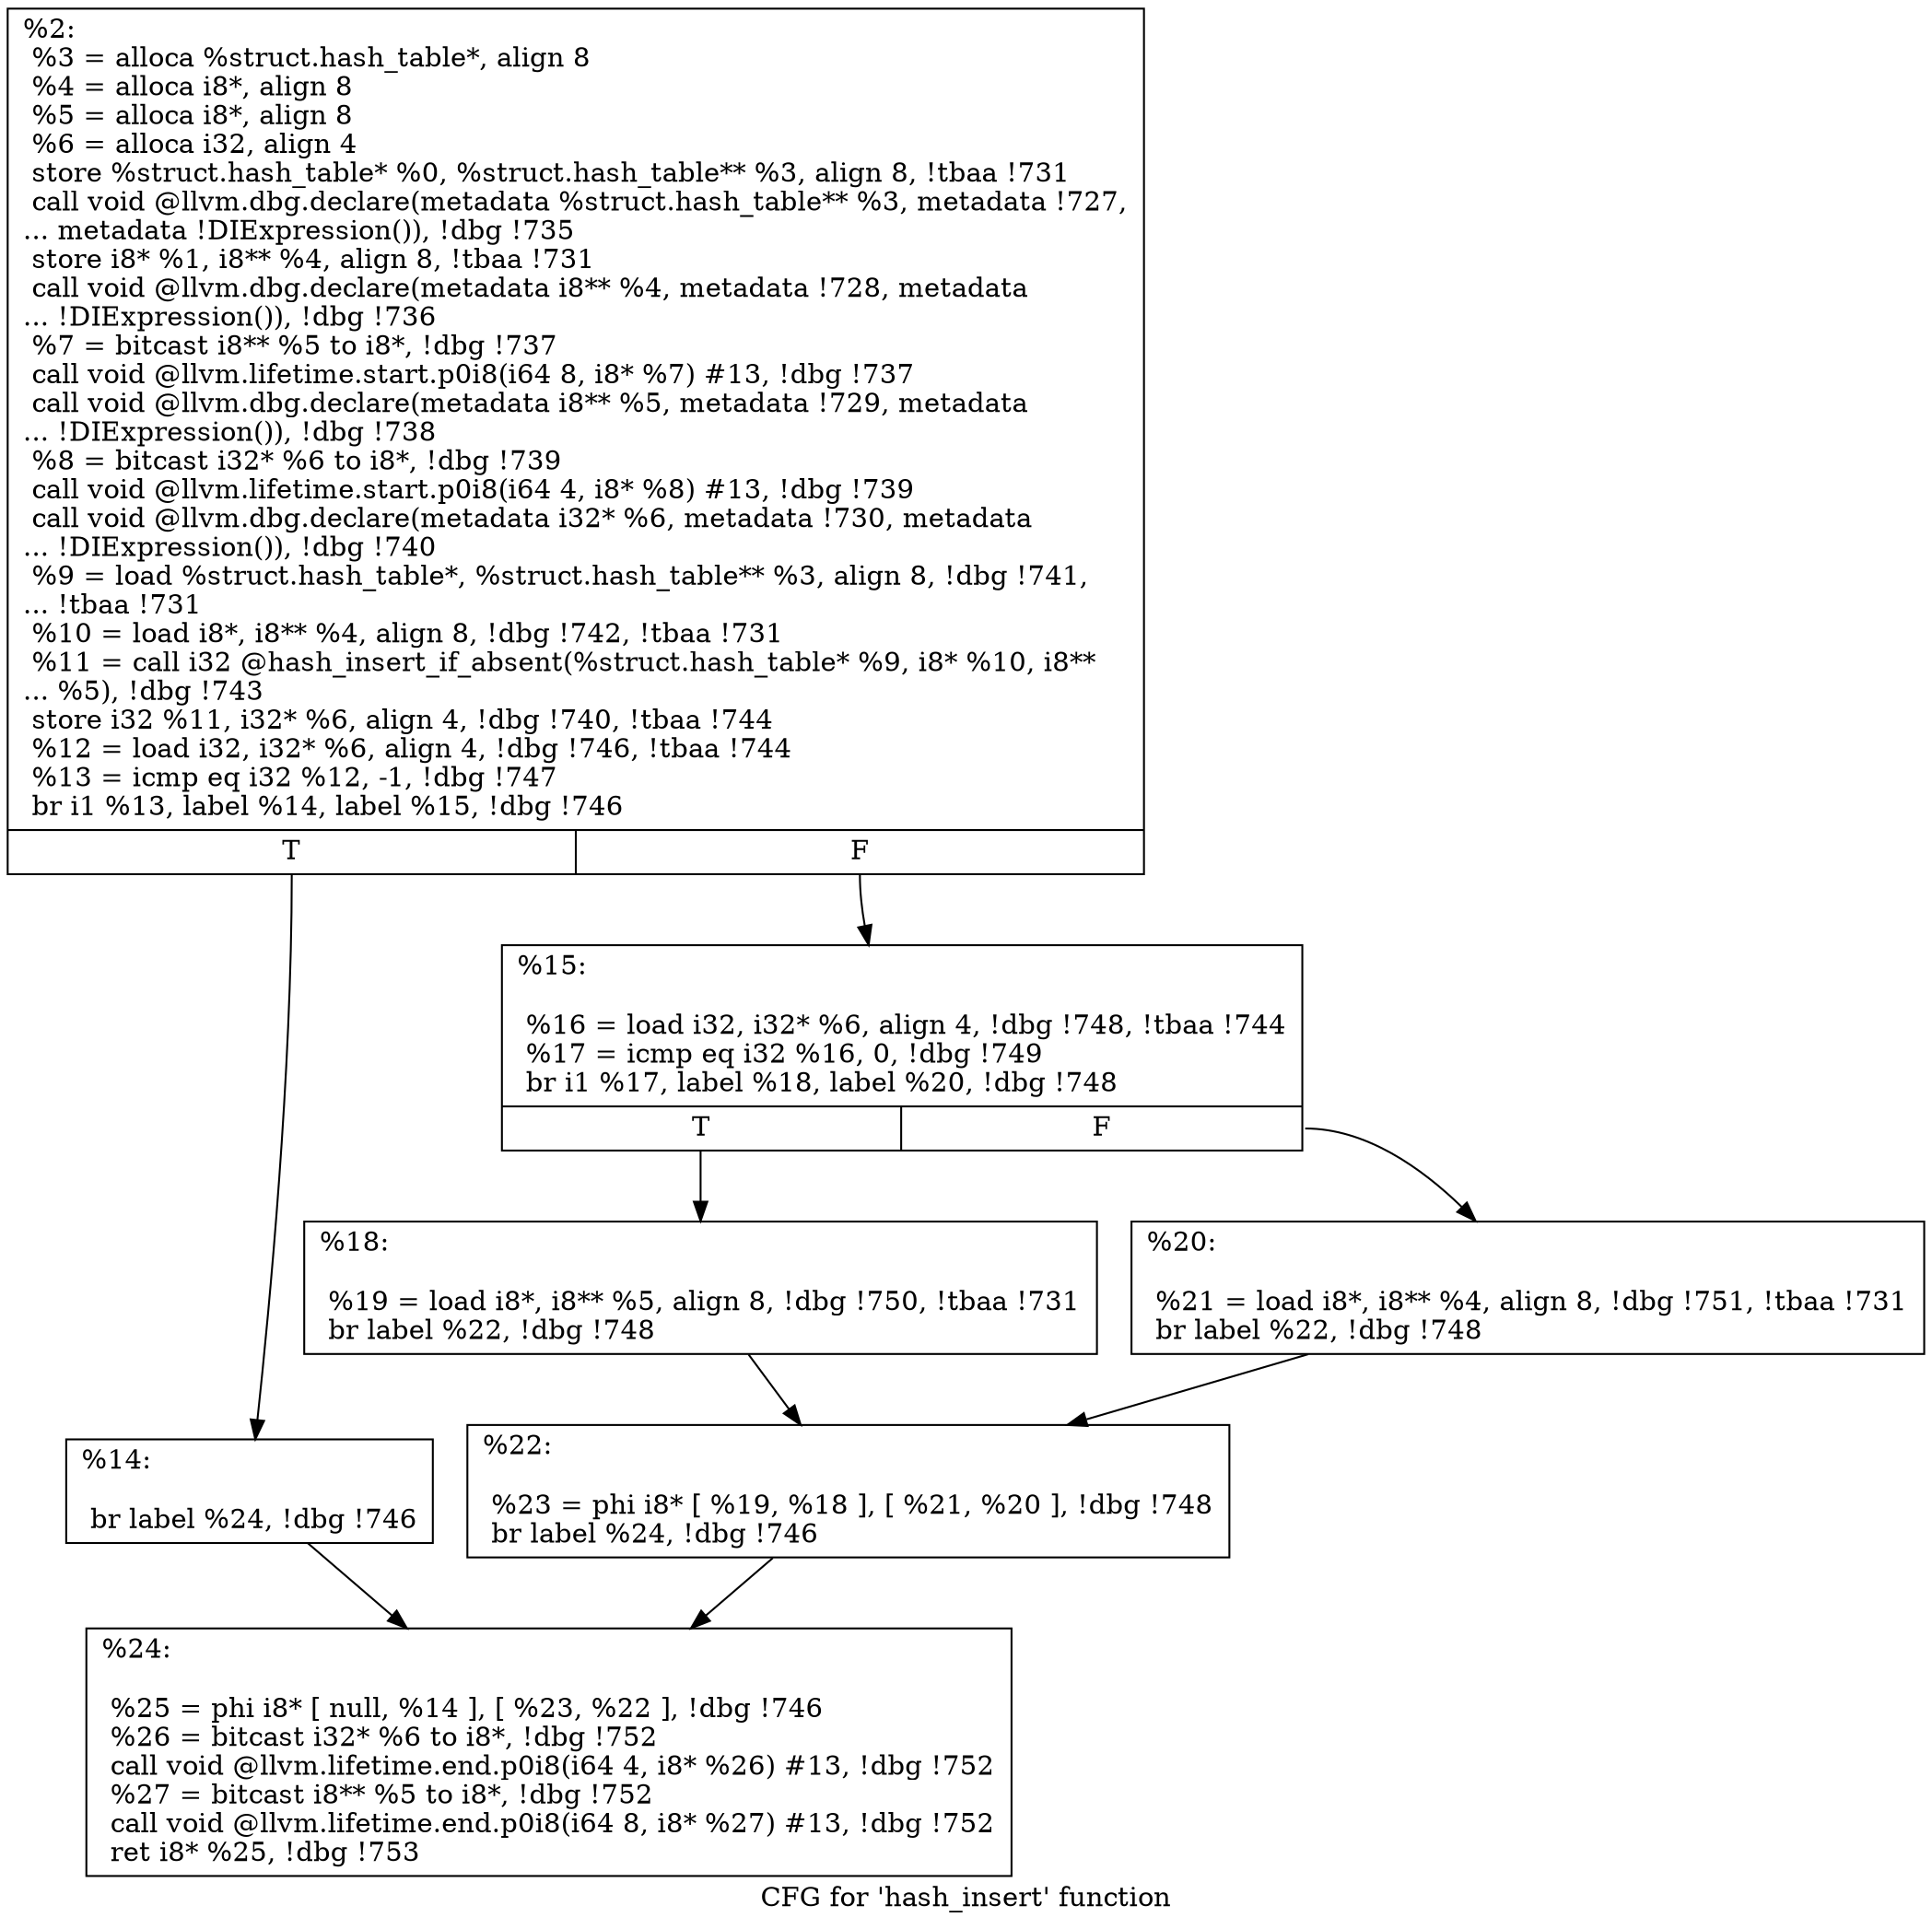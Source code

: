 digraph "CFG for 'hash_insert' function" {
	label="CFG for 'hash_insert' function";

	Node0x251dcb0 [shape=record,label="{%2:\l  %3 = alloca %struct.hash_table*, align 8\l  %4 = alloca i8*, align 8\l  %5 = alloca i8*, align 8\l  %6 = alloca i32, align 4\l  store %struct.hash_table* %0, %struct.hash_table** %3, align 8, !tbaa !731\l  call void @llvm.dbg.declare(metadata %struct.hash_table** %3, metadata !727,\l... metadata !DIExpression()), !dbg !735\l  store i8* %1, i8** %4, align 8, !tbaa !731\l  call void @llvm.dbg.declare(metadata i8** %4, metadata !728, metadata\l... !DIExpression()), !dbg !736\l  %7 = bitcast i8** %5 to i8*, !dbg !737\l  call void @llvm.lifetime.start.p0i8(i64 8, i8* %7) #13, !dbg !737\l  call void @llvm.dbg.declare(metadata i8** %5, metadata !729, metadata\l... !DIExpression()), !dbg !738\l  %8 = bitcast i32* %6 to i8*, !dbg !739\l  call void @llvm.lifetime.start.p0i8(i64 4, i8* %8) #13, !dbg !739\l  call void @llvm.dbg.declare(metadata i32* %6, metadata !730, metadata\l... !DIExpression()), !dbg !740\l  %9 = load %struct.hash_table*, %struct.hash_table** %3, align 8, !dbg !741,\l... !tbaa !731\l  %10 = load i8*, i8** %4, align 8, !dbg !742, !tbaa !731\l  %11 = call i32 @hash_insert_if_absent(%struct.hash_table* %9, i8* %10, i8**\l... %5), !dbg !743\l  store i32 %11, i32* %6, align 4, !dbg !740, !tbaa !744\l  %12 = load i32, i32* %6, align 4, !dbg !746, !tbaa !744\l  %13 = icmp eq i32 %12, -1, !dbg !747\l  br i1 %13, label %14, label %15, !dbg !746\l|{<s0>T|<s1>F}}"];
	Node0x251dcb0:s0 -> Node0x2527a00;
	Node0x251dcb0:s1 -> Node0x2527a50;
	Node0x2527a00 [shape=record,label="{%14:\l\l  br label %24, !dbg !746\l}"];
	Node0x2527a00 -> Node0x2527b90;
	Node0x2527a50 [shape=record,label="{%15:\l\l  %16 = load i32, i32* %6, align 4, !dbg !748, !tbaa !744\l  %17 = icmp eq i32 %16, 0, !dbg !749\l  br i1 %17, label %18, label %20, !dbg !748\l|{<s0>T|<s1>F}}"];
	Node0x2527a50:s0 -> Node0x2527aa0;
	Node0x2527a50:s1 -> Node0x2527af0;
	Node0x2527aa0 [shape=record,label="{%18:\l\l  %19 = load i8*, i8** %5, align 8, !dbg !750, !tbaa !731\l  br label %22, !dbg !748\l}"];
	Node0x2527aa0 -> Node0x2527b40;
	Node0x2527af0 [shape=record,label="{%20:\l\l  %21 = load i8*, i8** %4, align 8, !dbg !751, !tbaa !731\l  br label %22, !dbg !748\l}"];
	Node0x2527af0 -> Node0x2527b40;
	Node0x2527b40 [shape=record,label="{%22:\l\l  %23 = phi i8* [ %19, %18 ], [ %21, %20 ], !dbg !748\l  br label %24, !dbg !746\l}"];
	Node0x2527b40 -> Node0x2527b90;
	Node0x2527b90 [shape=record,label="{%24:\l\l  %25 = phi i8* [ null, %14 ], [ %23, %22 ], !dbg !746\l  %26 = bitcast i32* %6 to i8*, !dbg !752\l  call void @llvm.lifetime.end.p0i8(i64 4, i8* %26) #13, !dbg !752\l  %27 = bitcast i8** %5 to i8*, !dbg !752\l  call void @llvm.lifetime.end.p0i8(i64 8, i8* %27) #13, !dbg !752\l  ret i8* %25, !dbg !753\l}"];
}
